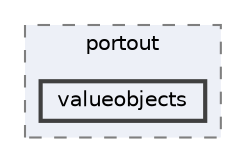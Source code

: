 digraph "repository/mnp/src/main/java/com/sterlite/cal/mnp/service/portout/valueobjects"
{
 // LATEX_PDF_SIZE
  bgcolor="transparent";
  edge [fontname=Helvetica,fontsize=10,labelfontname=Helvetica,labelfontsize=10];
  node [fontname=Helvetica,fontsize=10,shape=box,height=0.2,width=0.4];
  compound=true
  subgraph clusterdir_2d8d483b34ee87ed92cd0c2eb69f1e56 {
    graph [ bgcolor="#edf0f7", pencolor="grey50", label="portout", fontname=Helvetica,fontsize=10 style="filled,dashed", URL="dir_2d8d483b34ee87ed92cd0c2eb69f1e56.html",tooltip=""]
  dir_257a8db45cf2ed462e501ec8154e83fa [label="valueobjects", fillcolor="#edf0f7", color="grey25", style="filled,bold", URL="dir_257a8db45cf2ed462e501ec8154e83fa.html",tooltip=""];
  }
}
